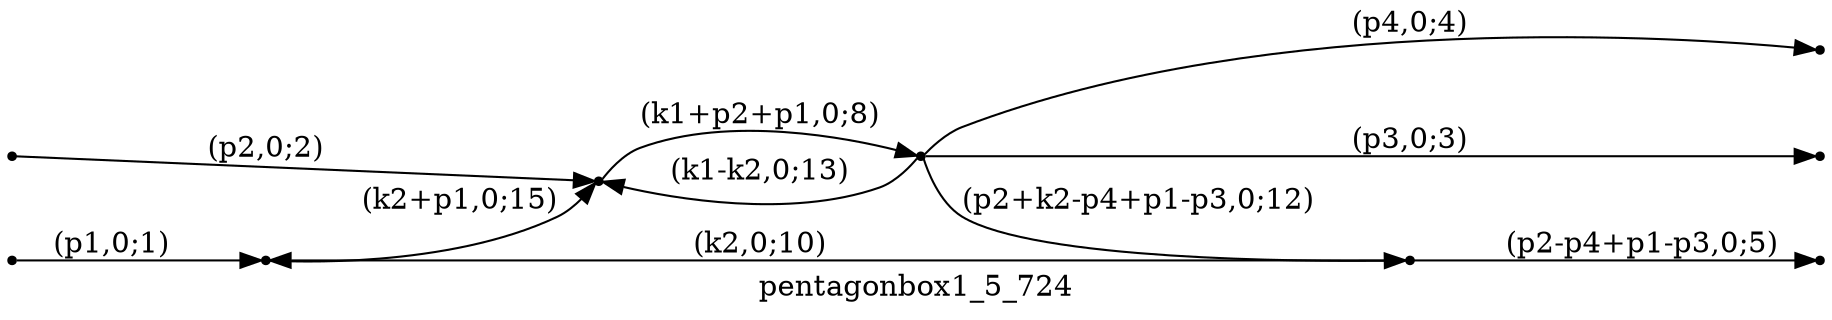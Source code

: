digraph pentagonbox1_5_724 {
  label="pentagonbox1_5_724";
  rankdir="LR";
  subgraph edges {
    -1 -> 4 [label="(p1,0;1)"];
    -2 -> 3 [label="(p2,0;2)"];
    2 -> -3 [label="(p3,0;3)"];
    2 -> -4 [label="(p4,0;4)"];
    1 -> -5 [label="(p2-p4+p1-p3,0;5)"];
    3 -> 2 [label="(k1+p2+p1,0;8)"];
    1 -> 4 [label="(k2,0;10)"];
    2 -> 1 [label="(p2+k2-p4+p1-p3,0;12)"];
    2 -> 3 [label="(k1-k2,0;13)"];
    4 -> 3 [label="(k2+p1,0;15)"];
  }
  subgraph incoming { rank="source"; -1; -2; }
  subgraph outgoing { rank="sink"; -3; -4; -5; }
-5 [shape=point];
-4 [shape=point];
-3 [shape=point];
-2 [shape=point];
-1 [shape=point];
1 [shape=point];
2 [shape=point];
3 [shape=point];
4 [shape=point];
}

